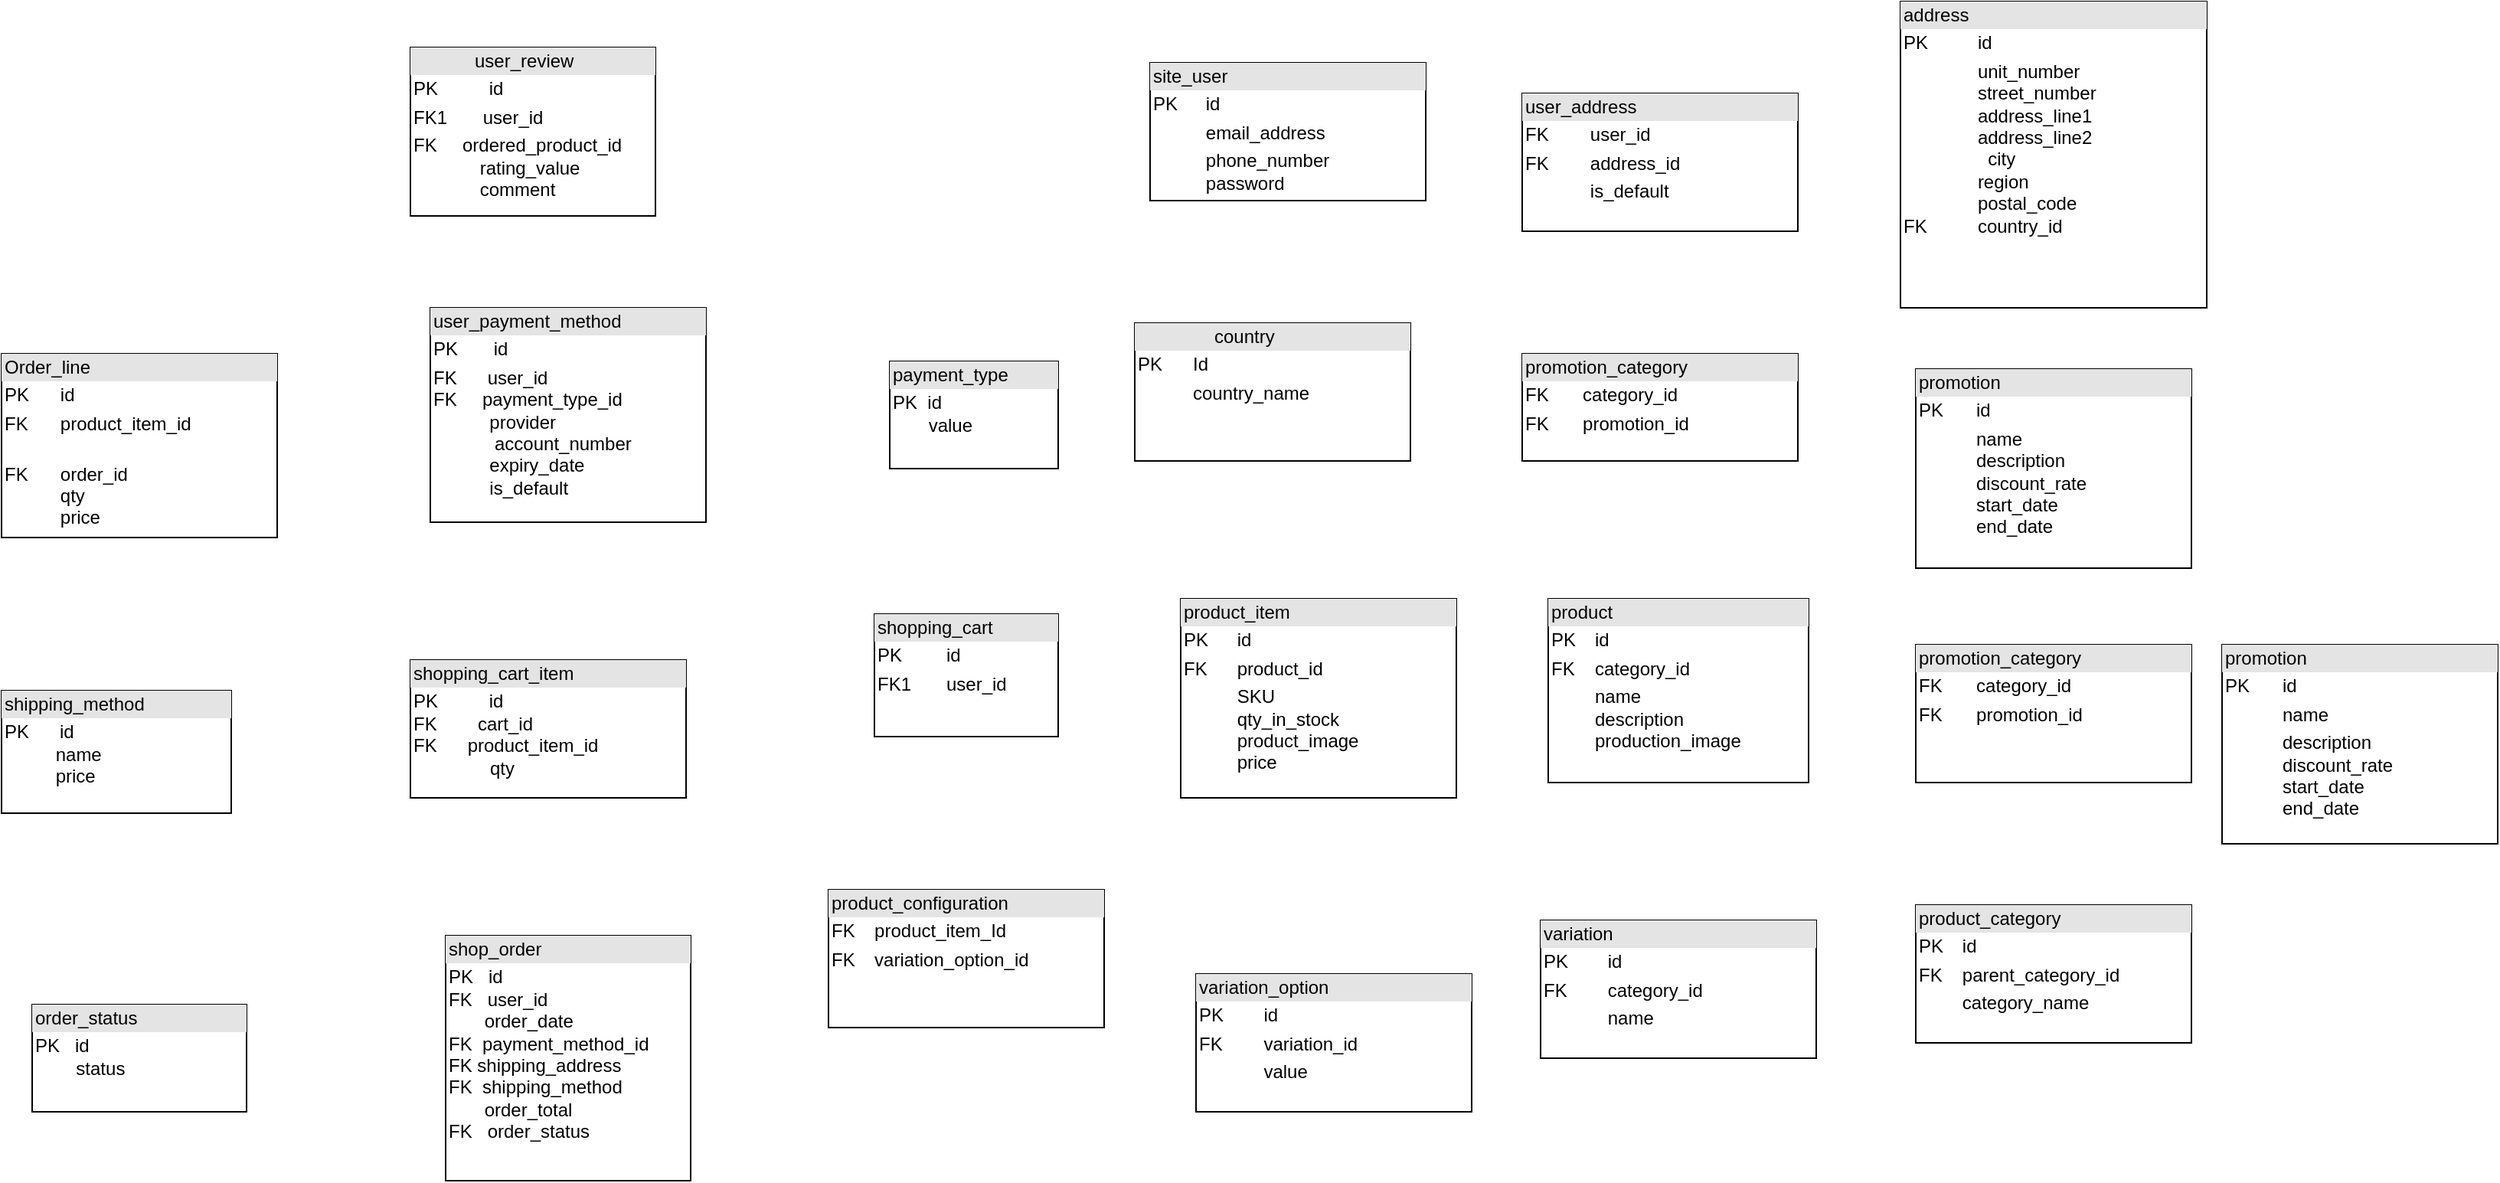 <mxfile version="26.0.10">
  <diagram id="C5RBs43oDa-KdzZeNtuy" name="Page-1">
    <mxGraphModel dx="3172" dy="1089" grid="1" gridSize="10" guides="1" tooltips="1" connect="1" arrows="1" fold="1" page="1" pageScale="1" pageWidth="827" pageHeight="1169" math="0" shadow="0">
      <root>
        <mxCell id="WIyWlLk6GJQsqaUBKTNV-0" />
        <mxCell id="WIyWlLk6GJQsqaUBKTNV-1" parent="WIyWlLk6GJQsqaUBKTNV-0" />
        <mxCell id="xAWIOG_WaTYjkXeqOxTS-13" value="&lt;div style=&quot;box-sizing:border-box;width:100%;background:#e4e4e4;padding:2px;&quot;&gt;Order_line&lt;/div&gt;&lt;table style=&quot;width:100%;font-size:1em;&quot; cellpadding=&quot;2&quot; cellspacing=&quot;0&quot;&gt;&lt;tbody&gt;&lt;tr&gt;&lt;td&gt;PK&lt;/td&gt;&lt;td&gt;id&lt;br&gt;&lt;/td&gt;&lt;/tr&gt;&lt;tr&gt;&lt;td&gt;FK&amp;nbsp;&lt;br&gt;&lt;/td&gt;&lt;td&gt;product_item_id&lt;br&gt;&lt;/td&gt;&lt;/tr&gt;&lt;tr&gt;&lt;td&gt;&lt;br&gt;FK&lt;br&gt;&lt;br&gt;&lt;br&gt;&lt;br&gt;&lt;/td&gt;&lt;td&gt;order_id&lt;br&gt;qty&lt;br&gt;price&lt;/td&gt;&lt;/tr&gt;&lt;/tbody&gt;&lt;/table&gt;" style="verticalAlign=top;align=left;overflow=fill;html=1;whiteSpace=wrap;" vertex="1" parent="WIyWlLk6GJQsqaUBKTNV-1">
          <mxGeometry x="-760" y="270" width="180" height="120" as="geometry" />
        </mxCell>
        <mxCell id="xAWIOG_WaTYjkXeqOxTS-17" value="&lt;div style=&quot;box-sizing:border-box;width:100%;background:#e4e4e4;padding:2px;&quot;&gt;&amp;nbsp; &amp;nbsp; &amp;nbsp; &amp;nbsp; &amp;nbsp; &amp;nbsp; user_review&lt;/div&gt;&lt;table style=&quot;width:100%;font-size:1em;&quot; cellpadding=&quot;2&quot; cellspacing=&quot;0&quot;&gt;&lt;tbody&gt;&lt;tr&gt;&lt;td&gt;PK&amp;nbsp; &amp;nbsp; &amp;nbsp; &amp;nbsp; &amp;nbsp; id&lt;/td&gt;&lt;td&gt;&lt;br&gt;&lt;/td&gt;&lt;/tr&gt;&lt;tr&gt;&lt;td&gt;FK1&amp;nbsp; &amp;nbsp; &amp;nbsp; &amp;nbsp;user_id&lt;/td&gt;&lt;td&gt;&lt;br&gt;&lt;/td&gt;&lt;/tr&gt;&lt;tr&gt;&lt;td&gt;FK&amp;nbsp; &amp;nbsp; &amp;nbsp;ordered_product_id&lt;br&gt;&amp;nbsp; &amp;nbsp; &amp;nbsp; &amp;nbsp; &amp;nbsp; &amp;nbsp; &amp;nbsp;rating_value&lt;br&gt;&amp;nbsp; &amp;nbsp; &amp;nbsp; &amp;nbsp; &amp;nbsp; &amp;nbsp; &amp;nbsp;comment&lt;br&gt;&amp;nbsp; &amp;nbsp;&amp;nbsp;&lt;/td&gt;&lt;td&gt;&lt;br&gt;&lt;br&gt;&lt;/td&gt;&lt;/tr&gt;&lt;/tbody&gt;&lt;/table&gt;" style="verticalAlign=top;align=left;overflow=fill;html=1;whiteSpace=wrap;" vertex="1" parent="WIyWlLk6GJQsqaUBKTNV-1">
          <mxGeometry x="-493" y="70" width="160" height="110" as="geometry" />
        </mxCell>
        <mxCell id="xAWIOG_WaTYjkXeqOxTS-19" value="&lt;div style=&quot;box-sizing:border-box;width:100%;background:#e4e4e4;padding:2px;&quot;&gt;user_payment_method&lt;/div&gt;&lt;table style=&quot;width:100%;font-size:1em;&quot; cellpadding=&quot;2&quot; cellspacing=&quot;0&quot;&gt;&lt;tbody&gt;&lt;tr&gt;&lt;td&gt;PK&amp;nbsp; &amp;nbsp; &amp;nbsp; &amp;nbsp;id&lt;/td&gt;&lt;td&gt;&lt;br&gt;&lt;/td&gt;&lt;/tr&gt;&lt;tr&gt;&lt;td&gt;FK&amp;nbsp; &amp;nbsp; &amp;nbsp; user_id&lt;br&gt;FK&amp;nbsp; &amp;nbsp; &amp;nbsp;payment_type_id&lt;br&gt;&amp;nbsp; &amp;nbsp; &amp;nbsp; &amp;nbsp; &amp;nbsp; &amp;nbsp;provider&lt;br&gt;&amp;nbsp; &amp;nbsp; &amp;nbsp; &amp;nbsp; &amp;nbsp; &amp;nbsp; account_number&lt;br&gt;&amp;nbsp; &amp;nbsp; &amp;nbsp; &amp;nbsp; &amp;nbsp; &amp;nbsp;expiry_date&lt;br&gt;&amp;nbsp; &amp;nbsp; &amp;nbsp; &amp;nbsp; &amp;nbsp; &amp;nbsp;is_default&lt;/td&gt;&lt;td&gt;&lt;br&gt;&lt;/td&gt;&lt;/tr&gt;&lt;tr&gt;&lt;td&gt;&lt;/td&gt;&lt;td&gt;&lt;br&gt;&lt;/td&gt;&lt;/tr&gt;&lt;/tbody&gt;&lt;/table&gt;" style="verticalAlign=top;align=left;overflow=fill;html=1;whiteSpace=wrap;" vertex="1" parent="WIyWlLk6GJQsqaUBKTNV-1">
          <mxGeometry x="-480" y="240" width="180" height="140" as="geometry" />
        </mxCell>
        <mxCell id="xAWIOG_WaTYjkXeqOxTS-20" value="&lt;div style=&quot;box-sizing:border-box;width:100%;background:#e4e4e4;padding:2px;&quot;&gt;shopping_cart_item&lt;/div&gt;&lt;table style=&quot;width:100%;font-size:1em;&quot; cellpadding=&quot;2&quot; cellspacing=&quot;0&quot;&gt;&lt;tbody&gt;&lt;tr&gt;&lt;td&gt;PK&amp;nbsp; &amp;nbsp; &amp;nbsp; &amp;nbsp; &amp;nbsp; id&lt;br&gt;FK&amp;nbsp; &amp;nbsp; &amp;nbsp; &amp;nbsp; cart_id&lt;br&gt;FK&amp;nbsp; &amp;nbsp; &amp;nbsp; product_item_id&lt;br&gt;&amp;nbsp; &amp;nbsp; &amp;nbsp; &amp;nbsp; &amp;nbsp; &amp;nbsp; &amp;nbsp; &amp;nbsp;qty&lt;/td&gt;&lt;td&gt;&lt;br&gt;&lt;/td&gt;&lt;/tr&gt;&lt;tr&gt;&lt;td&gt;&lt;br&gt;&lt;/td&gt;&lt;td&gt;&lt;br&gt;&lt;/td&gt;&lt;/tr&gt;&lt;tr&gt;&lt;td&gt;&lt;/td&gt;&lt;td&gt;&lt;br&gt;&lt;/td&gt;&lt;/tr&gt;&lt;/tbody&gt;&lt;/table&gt;" style="verticalAlign=top;align=left;overflow=fill;html=1;whiteSpace=wrap;" vertex="1" parent="WIyWlLk6GJQsqaUBKTNV-1">
          <mxGeometry x="-493" y="470" width="180" height="90" as="geometry" />
        </mxCell>
        <mxCell id="xAWIOG_WaTYjkXeqOxTS-21" value="&lt;div style=&quot;box-sizing:border-box;width:100%;background:#e4e4e4;padding:2px;&quot;&gt;shipping_method&lt;/div&gt;&lt;table style=&quot;width:100%;font-size:1em;&quot; cellpadding=&quot;2&quot; cellspacing=&quot;0&quot;&gt;&lt;tbody&gt;&lt;tr&gt;&lt;td&gt;PK&amp;nbsp; &amp;nbsp; &amp;nbsp; id&lt;br&gt;&amp;nbsp; &amp;nbsp; &amp;nbsp; &amp;nbsp; &amp;nbsp; name&lt;br&gt;&amp;nbsp; &amp;nbsp; &amp;nbsp; &amp;nbsp; &amp;nbsp; price&lt;/td&gt;&lt;td&gt;&lt;br&gt;&lt;/td&gt;&lt;/tr&gt;&lt;tr&gt;&lt;td&gt;&lt;br&gt;&lt;/td&gt;&lt;td&gt;&lt;br&gt;&lt;/td&gt;&lt;/tr&gt;&lt;tr&gt;&lt;td&gt;&lt;/td&gt;&lt;td&gt;&lt;br&gt;&lt;/td&gt;&lt;/tr&gt;&lt;/tbody&gt;&lt;/table&gt;" style="verticalAlign=top;align=left;overflow=fill;html=1;whiteSpace=wrap;" vertex="1" parent="WIyWlLk6GJQsqaUBKTNV-1">
          <mxGeometry x="-760" y="490" width="150" height="80" as="geometry" />
        </mxCell>
        <mxCell id="xAWIOG_WaTYjkXeqOxTS-22" value="&lt;div style=&quot;box-sizing:border-box;width:100%;background:#e4e4e4;padding:2px;&quot;&gt;order_status&lt;/div&gt;&lt;table style=&quot;width:100%;font-size:1em;&quot; cellpadding=&quot;2&quot; cellspacing=&quot;0&quot;&gt;&lt;tbody&gt;&lt;tr&gt;&lt;td&gt;PK&amp;nbsp; &amp;nbsp;id&lt;br&gt;&amp;nbsp; &amp;nbsp; &amp;nbsp; &amp;nbsp; status&lt;/td&gt;&lt;td&gt;&lt;br&gt;&lt;/td&gt;&lt;/tr&gt;&lt;tr&gt;&lt;td&gt;&lt;br&gt;&lt;/td&gt;&lt;td&gt;&lt;br&gt;&lt;/td&gt;&lt;/tr&gt;&lt;tr&gt;&lt;td&gt;&lt;/td&gt;&lt;td&gt;&lt;br&gt;&lt;/td&gt;&lt;/tr&gt;&lt;/tbody&gt;&lt;/table&gt;" style="verticalAlign=top;align=left;overflow=fill;html=1;whiteSpace=wrap;" vertex="1" parent="WIyWlLk6GJQsqaUBKTNV-1">
          <mxGeometry x="-740" y="695" width="140" height="70" as="geometry" />
        </mxCell>
        <mxCell id="xAWIOG_WaTYjkXeqOxTS-23" value="&lt;div style=&quot;box-sizing:border-box;width:100%;background:#e4e4e4;padding:2px;&quot;&gt;shop_order&lt;/div&gt;&lt;table style=&quot;width:100%;font-size:1em;&quot; cellpadding=&quot;2&quot; cellspacing=&quot;0&quot;&gt;&lt;tbody&gt;&lt;tr&gt;&lt;td&gt;PK&amp;nbsp; &amp;nbsp;id&lt;br&gt;FK&amp;nbsp; &amp;nbsp;user_id&lt;br&gt;&amp;nbsp; &amp;nbsp; &amp;nbsp; &amp;nbsp;order_date&lt;br&gt;FK&amp;nbsp; payment_method_id&lt;br&gt;FK shipping_address&lt;br&gt;FK&amp;nbsp; shipping_method&lt;br&gt;&amp;nbsp; &amp;nbsp; &amp;nbsp; &amp;nbsp;order_total&lt;br&gt;FK&amp;nbsp; &amp;nbsp;order_status&lt;br&gt;&lt;br&gt;&lt;/td&gt;&lt;td&gt;&lt;br&gt;&lt;/td&gt;&lt;/tr&gt;&lt;tr&gt;&lt;td&gt;&lt;br&gt;&lt;/td&gt;&lt;td&gt;&lt;br&gt;&lt;/td&gt;&lt;/tr&gt;&lt;tr&gt;&lt;td&gt;&lt;/td&gt;&lt;td&gt;&lt;br&gt;&lt;/td&gt;&lt;/tr&gt;&lt;/tbody&gt;&lt;/table&gt;" style="verticalAlign=top;align=left;overflow=fill;html=1;whiteSpace=wrap;" vertex="1" parent="WIyWlLk6GJQsqaUBKTNV-1">
          <mxGeometry x="-470" y="650" width="160" height="160" as="geometry" />
        </mxCell>
        <mxCell id="xAWIOG_WaTYjkXeqOxTS-24" value="&lt;div style=&quot;box-sizing:border-box;width:100%;background:#e4e4e4;padding:2px;&quot;&gt;payment_type&lt;/div&gt;&lt;table style=&quot;width:100%;font-size:1em;&quot; cellpadding=&quot;2&quot; cellspacing=&quot;0&quot;&gt;&lt;tbody&gt;&lt;tr&gt;&lt;td&gt;PK&amp;nbsp; id&lt;br&gt;&amp;nbsp; &amp;nbsp; &amp;nbsp; &amp;nbsp;value&lt;/td&gt;&lt;td&gt;&lt;br&gt;&lt;/td&gt;&lt;/tr&gt;&lt;tr&gt;&lt;td&gt;&lt;br&gt;&lt;/td&gt;&lt;td&gt;&lt;br&gt;&lt;/td&gt;&lt;/tr&gt;&lt;tr&gt;&lt;td&gt;&lt;/td&gt;&lt;td&gt;&lt;br&gt;&lt;/td&gt;&lt;/tr&gt;&lt;/tbody&gt;&lt;/table&gt;" style="verticalAlign=top;align=left;overflow=fill;html=1;whiteSpace=wrap;" vertex="1" parent="WIyWlLk6GJQsqaUBKTNV-1">
          <mxGeometry x="-180" y="275" width="110" height="70" as="geometry" />
        </mxCell>
        <mxCell id="xAWIOG_WaTYjkXeqOxTS-25" value="&lt;div style=&quot;box-sizing:border-box;width:100%;background:#e4e4e4;padding:2px;&quot;&gt;shopping_cart&lt;/div&gt;&lt;table style=&quot;width:100%;font-size:1em;&quot; cellpadding=&quot;2&quot; cellspacing=&quot;0&quot;&gt;&lt;tbody&gt;&lt;tr&gt;&lt;td&gt;PK&lt;/td&gt;&lt;td&gt;id&lt;/td&gt;&lt;/tr&gt;&lt;tr&gt;&lt;td&gt;FK1&lt;/td&gt;&lt;td&gt;user_id&lt;/td&gt;&lt;/tr&gt;&lt;tr&gt;&lt;td&gt;&lt;/td&gt;&lt;td&gt;&lt;br&gt;&lt;/td&gt;&lt;/tr&gt;&lt;/tbody&gt;&lt;/table&gt;" style="verticalAlign=top;align=left;overflow=fill;html=1;whiteSpace=wrap;" vertex="1" parent="WIyWlLk6GJQsqaUBKTNV-1">
          <mxGeometry x="-190" y="440" width="120" height="80" as="geometry" />
        </mxCell>
        <mxCell id="xAWIOG_WaTYjkXeqOxTS-26" value="&lt;div style=&quot;box-sizing:border-box;width:100%;background:#e4e4e4;padding:2px;&quot;&gt;product_configuration&lt;/div&gt;&lt;table style=&quot;width:100%;font-size:1em;&quot; cellpadding=&quot;2&quot; cellspacing=&quot;0&quot;&gt;&lt;tbody&gt;&lt;tr&gt;&lt;td&gt;FK&lt;/td&gt;&lt;td&gt;product_item_Id&lt;/td&gt;&lt;/tr&gt;&lt;tr&gt;&lt;td&gt;FK&lt;/td&gt;&lt;td&gt;variation_option_id&lt;/td&gt;&lt;/tr&gt;&lt;tr&gt;&lt;td&gt;&lt;/td&gt;&lt;td&gt;&lt;br&gt;&lt;/td&gt;&lt;/tr&gt;&lt;/tbody&gt;&lt;/table&gt;" style="verticalAlign=top;align=left;overflow=fill;html=1;whiteSpace=wrap;" vertex="1" parent="WIyWlLk6GJQsqaUBKTNV-1">
          <mxGeometry x="-220" y="620" width="180" height="90" as="geometry" />
        </mxCell>
        <mxCell id="xAWIOG_WaTYjkXeqOxTS-27" value="&lt;div style=&quot;box-sizing:border-box;width:100%;background:#e4e4e4;padding:2px;&quot;&gt;site_user&lt;/div&gt;&lt;table style=&quot;width:100%;font-size:1em;&quot; cellpadding=&quot;2&quot; cellspacing=&quot;0&quot;&gt;&lt;tbody&gt;&lt;tr&gt;&lt;td&gt;PK&lt;/td&gt;&lt;td&gt;id&lt;/td&gt;&lt;/tr&gt;&lt;tr&gt;&lt;td&gt;&lt;br&gt;&lt;/td&gt;&lt;td&gt;email_address&lt;/td&gt;&lt;/tr&gt;&lt;tr&gt;&lt;td&gt;&lt;/td&gt;&lt;td&gt;phone_number&lt;br&gt;password&lt;/td&gt;&lt;/tr&gt;&lt;/tbody&gt;&lt;/table&gt;" style="verticalAlign=top;align=left;overflow=fill;html=1;whiteSpace=wrap;" vertex="1" parent="WIyWlLk6GJQsqaUBKTNV-1">
          <mxGeometry x="-10" y="80" width="180" height="90" as="geometry" />
        </mxCell>
        <mxCell id="xAWIOG_WaTYjkXeqOxTS-28" value="&lt;div style=&quot;box-sizing:border-box;width:100%;background:#e4e4e4;padding:2px;&quot;&gt;&amp;nbsp; &amp;nbsp; &amp;nbsp; &amp;nbsp; &amp;nbsp; &amp;nbsp; &amp;nbsp; &amp;nbsp;country&lt;/div&gt;&lt;table style=&quot;width:100%;font-size:1em;&quot; cellpadding=&quot;2&quot; cellspacing=&quot;0&quot;&gt;&lt;tbody&gt;&lt;tr&gt;&lt;td&gt;PK&lt;/td&gt;&lt;td&gt;Id&lt;/td&gt;&lt;/tr&gt;&lt;tr&gt;&lt;td&gt;&lt;br&gt;&lt;/td&gt;&lt;td&gt;country_name&lt;/td&gt;&lt;/tr&gt;&lt;tr&gt;&lt;td&gt;&lt;/td&gt;&lt;td&gt;&lt;br&gt;&lt;/td&gt;&lt;/tr&gt;&lt;/tbody&gt;&lt;/table&gt;" style="verticalAlign=top;align=left;overflow=fill;html=1;whiteSpace=wrap;" vertex="1" parent="WIyWlLk6GJQsqaUBKTNV-1">
          <mxGeometry x="-20" y="250" width="180" height="90" as="geometry" />
        </mxCell>
        <mxCell id="xAWIOG_WaTYjkXeqOxTS-29" value="&lt;div style=&quot;box-sizing:border-box;width:100%;background:#e4e4e4;padding:2px;&quot;&gt;user_address&lt;/div&gt;&lt;table style=&quot;width:100%;font-size:1em;&quot; cellpadding=&quot;2&quot; cellspacing=&quot;0&quot;&gt;&lt;tbody&gt;&lt;tr&gt;&lt;td&gt;FK&lt;/td&gt;&lt;td&gt;user_id&lt;/td&gt;&lt;/tr&gt;&lt;tr&gt;&lt;td&gt;FK&lt;/td&gt;&lt;td&gt;address_id&lt;/td&gt;&lt;/tr&gt;&lt;tr&gt;&lt;td&gt;&lt;/td&gt;&lt;td&gt;is_default&lt;/td&gt;&lt;/tr&gt;&lt;/tbody&gt;&lt;/table&gt;" style="verticalAlign=top;align=left;overflow=fill;html=1;whiteSpace=wrap;" vertex="1" parent="WIyWlLk6GJQsqaUBKTNV-1">
          <mxGeometry x="233" y="100" width="180" height="90" as="geometry" />
        </mxCell>
        <mxCell id="xAWIOG_WaTYjkXeqOxTS-30" value="&lt;div style=&quot;box-sizing:border-box;width:100%;background:#e4e4e4;padding:2px;&quot;&gt;address&lt;/div&gt;&lt;table style=&quot;width:100%;font-size:1em;&quot; cellpadding=&quot;2&quot; cellspacing=&quot;0&quot;&gt;&lt;tbody&gt;&lt;tr&gt;&lt;td&gt;PK&lt;/td&gt;&lt;td&gt;id&lt;/td&gt;&lt;/tr&gt;&lt;tr&gt;&lt;td&gt;&lt;br&gt;&lt;br&gt;&lt;br&gt;&lt;br&gt;&lt;br&gt;&lt;br&gt;FK&amp;nbsp;&amp;nbsp;&lt;/td&gt;&lt;td&gt;unit_number&lt;br&gt;street_number&lt;br&gt;address_line1&lt;br&gt;address_line2&lt;br&gt;&amp;nbsp; city&lt;br&gt;region&lt;br&gt;postal_code&lt;br&gt;country_id&lt;br&gt;&lt;br&gt;&lt;/td&gt;&lt;/tr&gt;&lt;tr&gt;&lt;td&gt;&lt;/td&gt;&lt;td&gt;&lt;br&gt;&lt;/td&gt;&lt;/tr&gt;&lt;/tbody&gt;&lt;/table&gt;" style="verticalAlign=top;align=left;overflow=fill;html=1;whiteSpace=wrap;" vertex="1" parent="WIyWlLk6GJQsqaUBKTNV-1">
          <mxGeometry x="480" y="40" width="200" height="200" as="geometry" />
        </mxCell>
        <mxCell id="xAWIOG_WaTYjkXeqOxTS-31" value="&lt;div style=&quot;box-sizing:border-box;width:100%;background:#e4e4e4;padding:2px;&quot;&gt;promotion_category&lt;/div&gt;&lt;table style=&quot;width:100%;font-size:1em;&quot; cellpadding=&quot;2&quot; cellspacing=&quot;0&quot;&gt;&lt;tbody&gt;&lt;tr&gt;&lt;td&gt;FK&lt;/td&gt;&lt;td&gt;category_id&lt;/td&gt;&lt;/tr&gt;&lt;tr&gt;&lt;td&gt;FK&lt;/td&gt;&lt;td&gt;promotion_id&lt;/td&gt;&lt;/tr&gt;&lt;tr&gt;&lt;td&gt;&lt;/td&gt;&lt;td&gt;&lt;br&gt;&lt;/td&gt;&lt;/tr&gt;&lt;/tbody&gt;&lt;/table&gt;" style="verticalAlign=top;align=left;overflow=fill;html=1;whiteSpace=wrap;" vertex="1" parent="WIyWlLk6GJQsqaUBKTNV-1">
          <mxGeometry x="233" y="270" width="180" height="70" as="geometry" />
        </mxCell>
        <mxCell id="xAWIOG_WaTYjkXeqOxTS-32" value="&lt;div style=&quot;box-sizing:border-box;width:100%;background:#e4e4e4;padding:2px;&quot;&gt;promotion&lt;/div&gt;&lt;table style=&quot;width:100%;font-size:1em;&quot; cellpadding=&quot;2&quot; cellspacing=&quot;0&quot;&gt;&lt;tbody&gt;&lt;tr&gt;&lt;td&gt;PK&lt;/td&gt;&lt;td&gt;id&lt;/td&gt;&lt;/tr&gt;&lt;tr&gt;&lt;td&gt;&lt;br&gt;&lt;/td&gt;&lt;td&gt;name&lt;br&gt;description&lt;br&gt;discount_rate&lt;br&gt;start_date&lt;br&gt;end_date&lt;/td&gt;&lt;/tr&gt;&lt;tr&gt;&lt;td&gt;&lt;/td&gt;&lt;td&gt;&lt;br&gt;&lt;/td&gt;&lt;/tr&gt;&lt;/tbody&gt;&lt;/table&gt;" style="verticalAlign=top;align=left;overflow=fill;html=1;whiteSpace=wrap;" vertex="1" parent="WIyWlLk6GJQsqaUBKTNV-1">
          <mxGeometry x="490" y="280" width="180" height="130" as="geometry" />
        </mxCell>
        <mxCell id="xAWIOG_WaTYjkXeqOxTS-33" value="&lt;div style=&quot;box-sizing:border-box;width:100%;background:#e4e4e4;padding:2px;&quot;&gt;product_item&lt;/div&gt;&lt;table style=&quot;width:100%;font-size:1em;&quot; cellpadding=&quot;2&quot; cellspacing=&quot;0&quot;&gt;&lt;tbody&gt;&lt;tr&gt;&lt;td&gt;PK&lt;/td&gt;&lt;td&gt;id&lt;/td&gt;&lt;/tr&gt;&lt;tr&gt;&lt;td&gt;FK&lt;/td&gt;&lt;td&gt;product_id&lt;/td&gt;&lt;/tr&gt;&lt;tr&gt;&lt;td&gt;&lt;/td&gt;&lt;td&gt;SKU&lt;br&gt;qty_in_stock&lt;br&gt;product_image&lt;br&gt;price&lt;br&gt;&lt;br&gt;&lt;/td&gt;&lt;/tr&gt;&lt;/tbody&gt;&lt;/table&gt;" style="verticalAlign=top;align=left;overflow=fill;html=1;whiteSpace=wrap;" vertex="1" parent="WIyWlLk6GJQsqaUBKTNV-1">
          <mxGeometry x="10" y="430" width="180" height="130" as="geometry" />
        </mxCell>
        <mxCell id="xAWIOG_WaTYjkXeqOxTS-34" value="&lt;div style=&quot;box-sizing:border-box;width:100%;background:#e4e4e4;padding:2px;&quot;&gt;variation_option&lt;/div&gt;&lt;table style=&quot;width:100%;font-size:1em;&quot; cellpadding=&quot;2&quot; cellspacing=&quot;0&quot;&gt;&lt;tbody&gt;&lt;tr&gt;&lt;td&gt;PK&lt;/td&gt;&lt;td&gt;id&lt;/td&gt;&lt;/tr&gt;&lt;tr&gt;&lt;td&gt;FK&lt;/td&gt;&lt;td&gt;variation_id&lt;/td&gt;&lt;/tr&gt;&lt;tr&gt;&lt;td&gt;&lt;/td&gt;&lt;td&gt;value&lt;/td&gt;&lt;/tr&gt;&lt;/tbody&gt;&lt;/table&gt;" style="verticalAlign=top;align=left;overflow=fill;html=1;whiteSpace=wrap;" vertex="1" parent="WIyWlLk6GJQsqaUBKTNV-1">
          <mxGeometry x="20" y="675" width="180" height="90" as="geometry" />
        </mxCell>
        <mxCell id="xAWIOG_WaTYjkXeqOxTS-35" value="&lt;div style=&quot;box-sizing:border-box;width:100%;background:#e4e4e4;padding:2px;&quot;&gt;variation&lt;/div&gt;&lt;table style=&quot;width:100%;font-size:1em;&quot; cellpadding=&quot;2&quot; cellspacing=&quot;0&quot;&gt;&lt;tbody&gt;&lt;tr&gt;&lt;td&gt;PK&lt;/td&gt;&lt;td&gt;id&lt;/td&gt;&lt;/tr&gt;&lt;tr&gt;&lt;td&gt;FK&lt;/td&gt;&lt;td&gt;category_id&lt;/td&gt;&lt;/tr&gt;&lt;tr&gt;&lt;td&gt;&lt;/td&gt;&lt;td&gt;name&lt;/td&gt;&lt;/tr&gt;&lt;/tbody&gt;&lt;/table&gt;" style="verticalAlign=top;align=left;overflow=fill;html=1;whiteSpace=wrap;" vertex="1" parent="WIyWlLk6GJQsqaUBKTNV-1">
          <mxGeometry x="245" y="640" width="180" height="90" as="geometry" />
        </mxCell>
        <mxCell id="xAWIOG_WaTYjkXeqOxTS-36" value="&lt;div style=&quot;box-sizing:border-box;width:100%;background:#e4e4e4;padding:2px;&quot;&gt;product&lt;/div&gt;&lt;table style=&quot;width:100%;font-size:1em;&quot; cellpadding=&quot;2&quot; cellspacing=&quot;0&quot;&gt;&lt;tbody&gt;&lt;tr&gt;&lt;td&gt;PK&lt;/td&gt;&lt;td&gt;id&lt;/td&gt;&lt;/tr&gt;&lt;tr&gt;&lt;td&gt;FK&lt;/td&gt;&lt;td&gt;category_id&lt;/td&gt;&lt;/tr&gt;&lt;tr&gt;&lt;td&gt;&lt;/td&gt;&lt;td&gt;name&lt;br&gt;description&lt;br&gt;production_image&lt;br&gt;&lt;br&gt;&lt;/td&gt;&lt;/tr&gt;&lt;/tbody&gt;&lt;/table&gt;" style="verticalAlign=top;align=left;overflow=fill;html=1;whiteSpace=wrap;" vertex="1" parent="WIyWlLk6GJQsqaUBKTNV-1">
          <mxGeometry x="250" y="430" width="170" height="120" as="geometry" />
        </mxCell>
        <mxCell id="xAWIOG_WaTYjkXeqOxTS-37" value="&lt;div style=&quot;box-sizing:border-box;width:100%;background:#e4e4e4;padding:2px;&quot;&gt;promotion_category&lt;/div&gt;&lt;table style=&quot;width:100%;font-size:1em;&quot; cellpadding=&quot;2&quot; cellspacing=&quot;0&quot;&gt;&lt;tbody&gt;&lt;tr&gt;&lt;td&gt;FK&lt;/td&gt;&lt;td&gt;category_id&lt;/td&gt;&lt;/tr&gt;&lt;tr&gt;&lt;td&gt;FK&lt;/td&gt;&lt;td&gt;promotion_id&lt;/td&gt;&lt;/tr&gt;&lt;tr&gt;&lt;td&gt;&lt;/td&gt;&lt;td&gt;&lt;br&gt;&lt;/td&gt;&lt;/tr&gt;&lt;/tbody&gt;&lt;/table&gt;" style="verticalAlign=top;align=left;overflow=fill;html=1;whiteSpace=wrap;" vertex="1" parent="WIyWlLk6GJQsqaUBKTNV-1">
          <mxGeometry x="490" y="460" width="180" height="90" as="geometry" />
        </mxCell>
        <mxCell id="xAWIOG_WaTYjkXeqOxTS-40" value="&lt;div style=&quot;box-sizing:border-box;width:100%;background:#e4e4e4;padding:2px;&quot;&gt;promotion&lt;/div&gt;&lt;table style=&quot;width:100%;font-size:1em;&quot; cellpadding=&quot;2&quot; cellspacing=&quot;0&quot;&gt;&lt;tbody&gt;&lt;tr&gt;&lt;td&gt;PK&lt;/td&gt;&lt;td&gt;id&lt;/td&gt;&lt;/tr&gt;&lt;tr&gt;&lt;td&gt;&lt;br&gt;&lt;/td&gt;&lt;td&gt;name&lt;/td&gt;&lt;/tr&gt;&lt;tr&gt;&lt;td&gt;&lt;/td&gt;&lt;td&gt;description&lt;br&gt;discount_rate&lt;br&gt;start_date&lt;br&gt;end_date&lt;/td&gt;&lt;/tr&gt;&lt;/tbody&gt;&lt;/table&gt;" style="verticalAlign=top;align=left;overflow=fill;html=1;whiteSpace=wrap;" vertex="1" parent="WIyWlLk6GJQsqaUBKTNV-1">
          <mxGeometry x="690" y="460" width="180" height="130" as="geometry" />
        </mxCell>
        <mxCell id="xAWIOG_WaTYjkXeqOxTS-41" value="&lt;div style=&quot;box-sizing:border-box;width:100%;background:#e4e4e4;padding:2px;&quot;&gt;product_category&lt;/div&gt;&lt;table style=&quot;width:100%;font-size:1em;&quot; cellpadding=&quot;2&quot; cellspacing=&quot;0&quot;&gt;&lt;tbody&gt;&lt;tr&gt;&lt;td&gt;PK&lt;/td&gt;&lt;td&gt;id&lt;/td&gt;&lt;/tr&gt;&lt;tr&gt;&lt;td&gt;FK&lt;/td&gt;&lt;td&gt;parent_category_id&lt;/td&gt;&lt;/tr&gt;&lt;tr&gt;&lt;td&gt;&lt;/td&gt;&lt;td&gt;category_name&lt;/td&gt;&lt;/tr&gt;&lt;/tbody&gt;&lt;/table&gt;" style="verticalAlign=top;align=left;overflow=fill;html=1;whiteSpace=wrap;" vertex="1" parent="WIyWlLk6GJQsqaUBKTNV-1">
          <mxGeometry x="490" y="630" width="180" height="90" as="geometry" />
        </mxCell>
      </root>
    </mxGraphModel>
  </diagram>
</mxfile>
